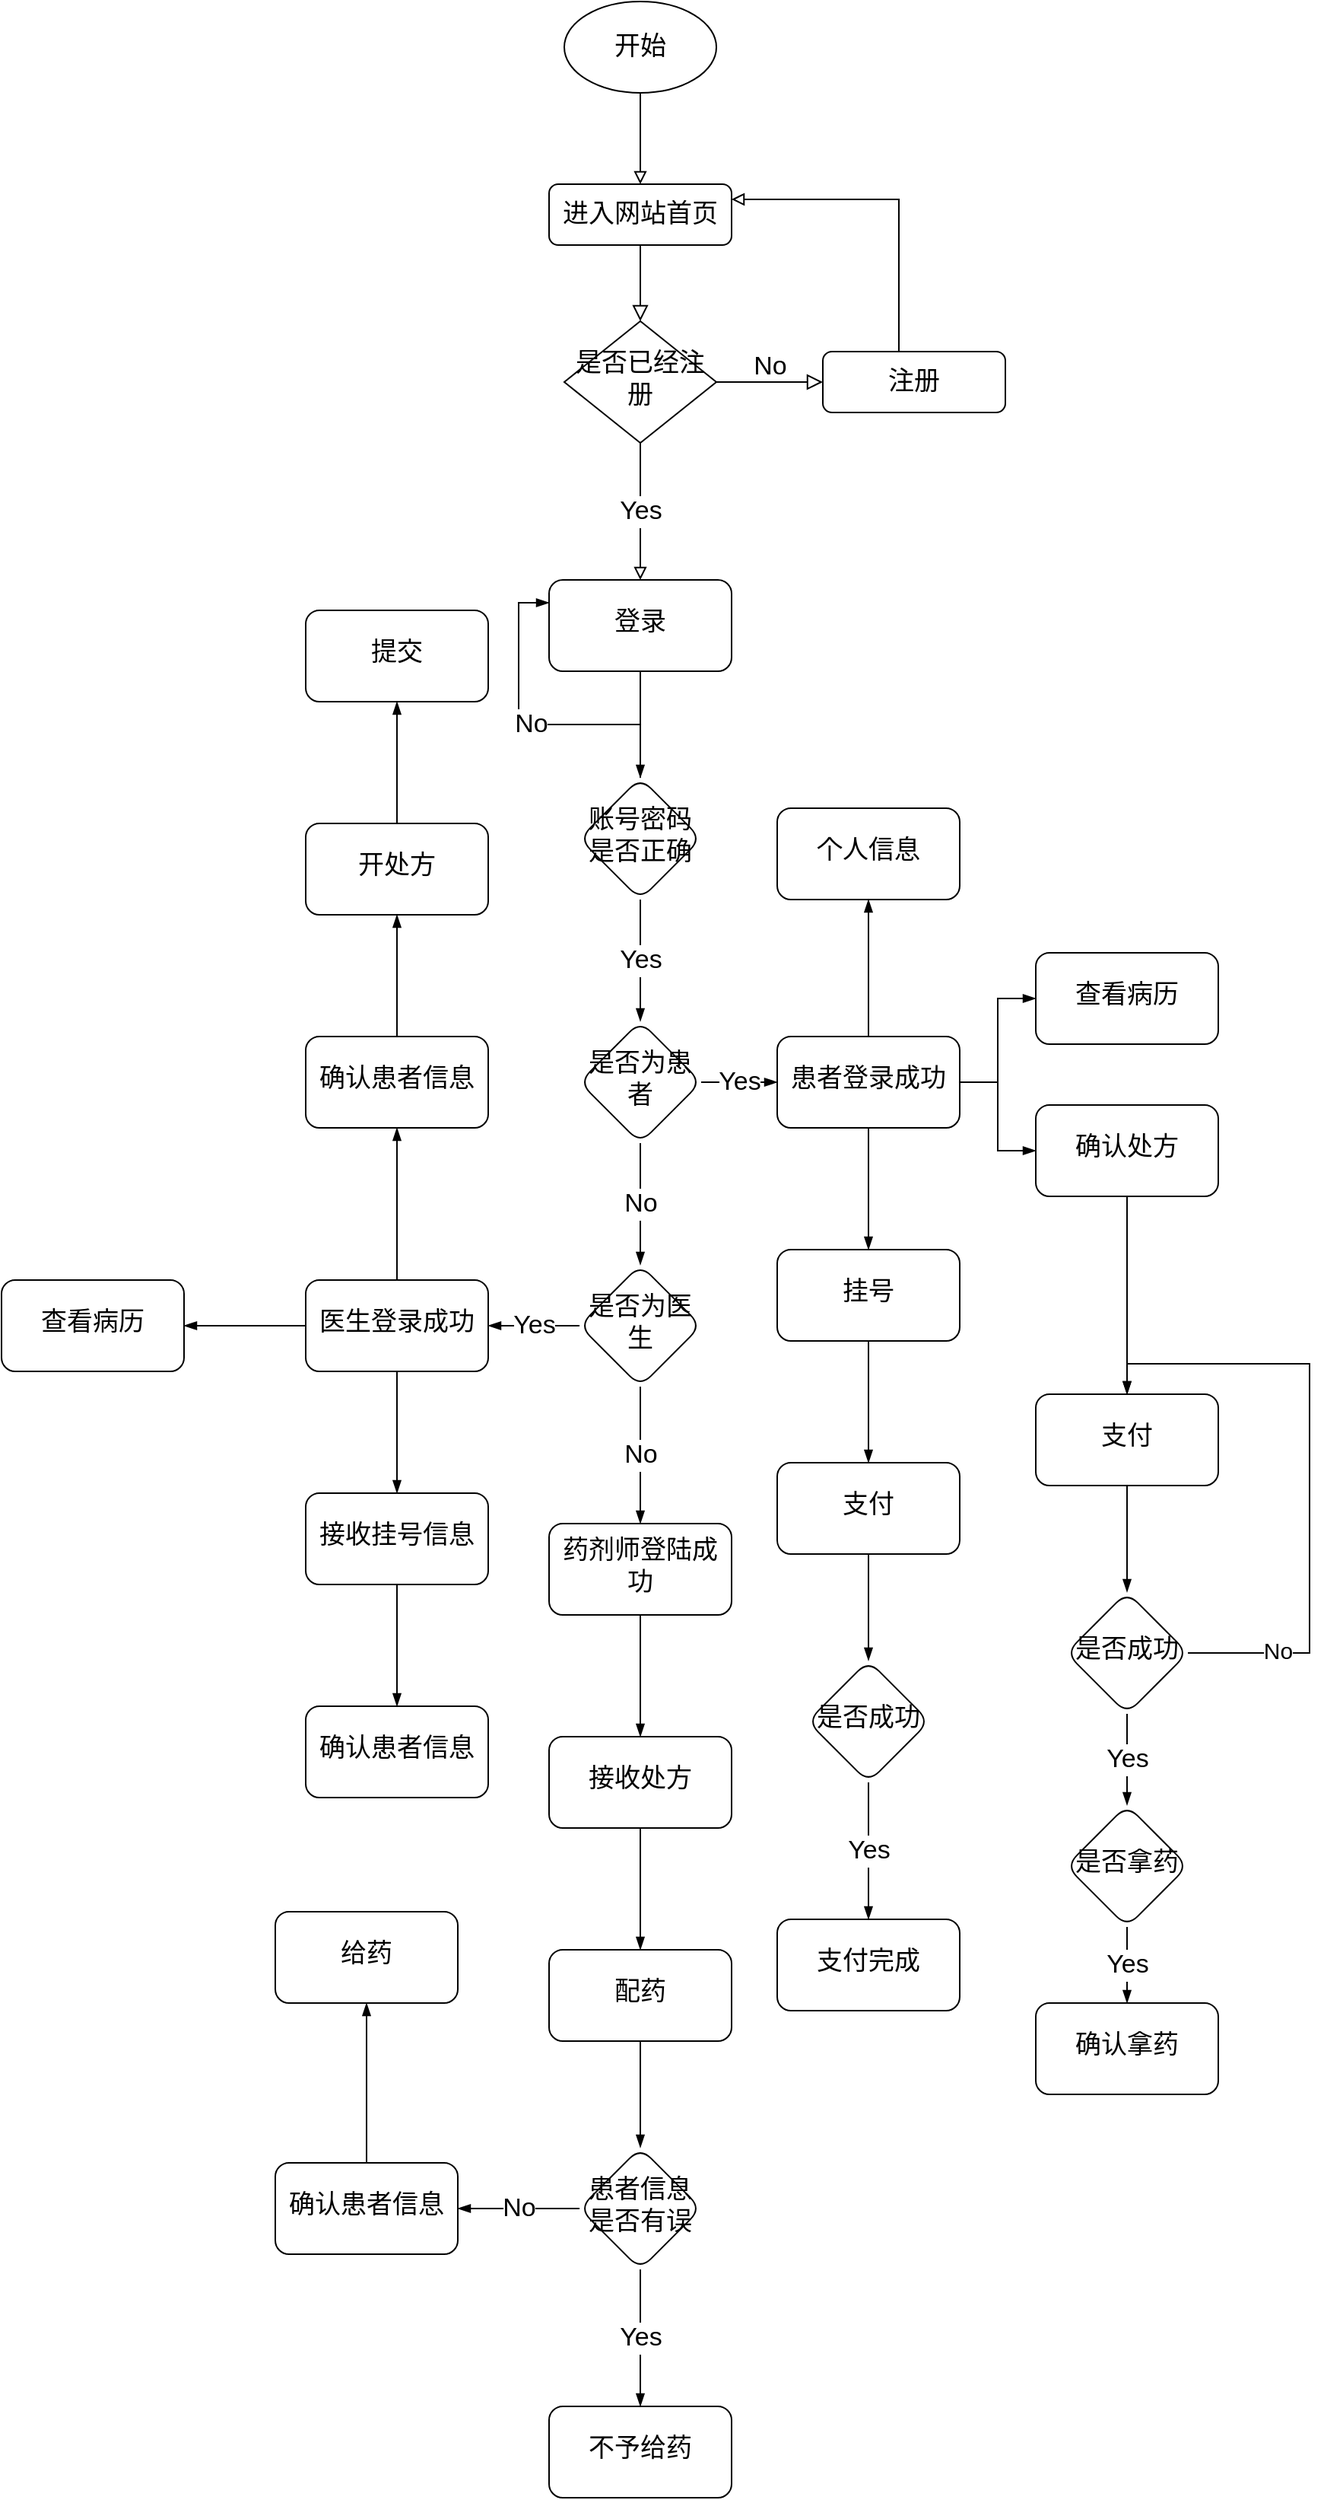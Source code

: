 <mxfile version="17.5.0" type="github" pages="2">
  <diagram id="C5RBs43oDa-KdzZeNtuy" name="Page-1">
    <mxGraphModel dx="2807" dy="2247" grid="1" gridSize="10" guides="1" tooltips="1" connect="1" arrows="1" fold="1" page="1" pageScale="1" pageWidth="827" pageHeight="1169" math="0" shadow="0">
      <root>
        <mxCell id="WIyWlLk6GJQsqaUBKTNV-0" />
        <mxCell id="WIyWlLk6GJQsqaUBKTNV-1" parent="WIyWlLk6GJQsqaUBKTNV-0" />
        <mxCell id="WIyWlLk6GJQsqaUBKTNV-2" value="" style="rounded=0;html=1;jettySize=auto;orthogonalLoop=1;fontSize=17;endArrow=block;endFill=0;endSize=8;strokeWidth=1;shadow=0;labelBackgroundColor=none;edgeStyle=orthogonalEdgeStyle;" parent="WIyWlLk6GJQsqaUBKTNV-1" source="WIyWlLk6GJQsqaUBKTNV-3" target="WIyWlLk6GJQsqaUBKTNV-6" edge="1">
          <mxGeometry relative="1" as="geometry" />
        </mxCell>
        <mxCell id="WIyWlLk6GJQsqaUBKTNV-3" value="进入网站首页" style="rounded=1;whiteSpace=wrap;html=1;fontSize=17;glass=0;strokeWidth=1;shadow=0;" parent="WIyWlLk6GJQsqaUBKTNV-1" vertex="1">
          <mxGeometry x="160" y="80" width="120" height="40" as="geometry" />
        </mxCell>
        <mxCell id="WIyWlLk6GJQsqaUBKTNV-5" value="No" style="edgeStyle=orthogonalEdgeStyle;rounded=0;html=1;jettySize=auto;orthogonalLoop=1;fontSize=17;endArrow=block;endFill=0;endSize=8;strokeWidth=1;shadow=0;labelBackgroundColor=none;" parent="WIyWlLk6GJQsqaUBKTNV-1" source="WIyWlLk6GJQsqaUBKTNV-6" target="WIyWlLk6GJQsqaUBKTNV-7" edge="1">
          <mxGeometry y="10" relative="1" as="geometry">
            <mxPoint as="offset" />
          </mxGeometry>
        </mxCell>
        <mxCell id="nHo4GdVra1B7AHpy1X5v-4" value="Yes" style="edgeStyle=orthogonalEdgeStyle;rounded=0;orthogonalLoop=1;jettySize=auto;html=1;endArrow=block;endFill=0;fontSize=17;" parent="WIyWlLk6GJQsqaUBKTNV-1" source="WIyWlLk6GJQsqaUBKTNV-6" target="nHo4GdVra1B7AHpy1X5v-3" edge="1">
          <mxGeometry relative="1" as="geometry" />
        </mxCell>
        <mxCell id="WIyWlLk6GJQsqaUBKTNV-6" value="是否已经注册" style="rhombus;whiteSpace=wrap;html=1;shadow=0;fontFamily=Helvetica;fontSize=17;align=center;strokeWidth=1;spacing=6;spacingTop=-4;" parent="WIyWlLk6GJQsqaUBKTNV-1" vertex="1">
          <mxGeometry x="170" y="170" width="100" height="80" as="geometry" />
        </mxCell>
        <mxCell id="nHo4GdVra1B7AHpy1X5v-2" style="edgeStyle=orthogonalEdgeStyle;rounded=0;orthogonalLoop=1;jettySize=auto;html=1;entryX=1;entryY=0.25;entryDx=0;entryDy=0;endArrow=block;endFill=0;fontSize=17;" parent="WIyWlLk6GJQsqaUBKTNV-1" source="WIyWlLk6GJQsqaUBKTNV-7" target="WIyWlLk6GJQsqaUBKTNV-3" edge="1">
          <mxGeometry relative="1" as="geometry">
            <Array as="points">
              <mxPoint x="390" y="90" />
            </Array>
          </mxGeometry>
        </mxCell>
        <mxCell id="WIyWlLk6GJQsqaUBKTNV-7" value="注册" style="rounded=1;whiteSpace=wrap;html=1;fontSize=17;glass=0;strokeWidth=1;shadow=0;" parent="WIyWlLk6GJQsqaUBKTNV-1" vertex="1">
          <mxGeometry x="340" y="190" width="120" height="40" as="geometry" />
        </mxCell>
        <mxCell id="nHo4GdVra1B7AHpy1X5v-1" style="edgeStyle=orthogonalEdgeStyle;rounded=0;orthogonalLoop=1;jettySize=auto;html=1;entryX=0.5;entryY=0;entryDx=0;entryDy=0;endArrow=block;endFill=0;fontSize=17;" parent="WIyWlLk6GJQsqaUBKTNV-1" source="nHo4GdVra1B7AHpy1X5v-0" target="WIyWlLk6GJQsqaUBKTNV-3" edge="1">
          <mxGeometry relative="1" as="geometry" />
        </mxCell>
        <mxCell id="nHo4GdVra1B7AHpy1X5v-0" value="开始" style="ellipse;whiteSpace=wrap;html=1;fontSize=17;" parent="WIyWlLk6GJQsqaUBKTNV-1" vertex="1">
          <mxGeometry x="170" y="-40" width="100" height="60" as="geometry" />
        </mxCell>
        <mxCell id="nHo4GdVra1B7AHpy1X5v-29" value="" style="edgeStyle=orthogonalEdgeStyle;rounded=0;orthogonalLoop=1;jettySize=auto;html=1;endArrow=blockThin;endFill=1;fontSize=17;" parent="WIyWlLk6GJQsqaUBKTNV-1" source="nHo4GdVra1B7AHpy1X5v-3" target="nHo4GdVra1B7AHpy1X5v-28" edge="1">
          <mxGeometry relative="1" as="geometry" />
        </mxCell>
        <mxCell id="nHo4GdVra1B7AHpy1X5v-3" value="登录" style="rounded=1;whiteSpace=wrap;html=1;shadow=0;strokeWidth=1;spacing=6;spacingTop=-4;fontSize=17;" parent="WIyWlLk6GJQsqaUBKTNV-1" vertex="1">
          <mxGeometry x="160" y="340" width="120" height="60" as="geometry" />
        </mxCell>
        <mxCell id="nHo4GdVra1B7AHpy1X5v-14" value="Yes" style="edgeStyle=orthogonalEdgeStyle;rounded=0;orthogonalLoop=1;jettySize=auto;html=1;endArrow=blockThin;endFill=1;fontSize=17;" parent="WIyWlLk6GJQsqaUBKTNV-1" source="nHo4GdVra1B7AHpy1X5v-9" target="nHo4GdVra1B7AHpy1X5v-13" edge="1">
          <mxGeometry relative="1" as="geometry" />
        </mxCell>
        <mxCell id="nHo4GdVra1B7AHpy1X5v-16" value="No" style="edgeStyle=orthogonalEdgeStyle;rounded=0;orthogonalLoop=1;jettySize=auto;html=1;endArrow=blockThin;endFill=1;fontSize=17;" parent="WIyWlLk6GJQsqaUBKTNV-1" source="nHo4GdVra1B7AHpy1X5v-9" target="nHo4GdVra1B7AHpy1X5v-15" edge="1">
          <mxGeometry relative="1" as="geometry" />
        </mxCell>
        <mxCell id="nHo4GdVra1B7AHpy1X5v-9" value="是否为患者" style="rhombus;whiteSpace=wrap;html=1;rounded=1;shadow=0;strokeWidth=1;spacing=6;spacingTop=-4;fontSize=17;" parent="WIyWlLk6GJQsqaUBKTNV-1" vertex="1">
          <mxGeometry x="180" y="630" width="80" height="80" as="geometry" />
        </mxCell>
        <mxCell id="nHo4GdVra1B7AHpy1X5v-44" value="" style="edgeStyle=orthogonalEdgeStyle;rounded=0;orthogonalLoop=1;jettySize=auto;html=1;endArrow=blockThin;endFill=1;fontSize=17;" parent="WIyWlLk6GJQsqaUBKTNV-1" source="nHo4GdVra1B7AHpy1X5v-13" target="nHo4GdVra1B7AHpy1X5v-43" edge="1">
          <mxGeometry relative="1" as="geometry" />
        </mxCell>
        <mxCell id="nHo4GdVra1B7AHpy1X5v-46" value="" style="edgeStyle=orthogonalEdgeStyle;rounded=0;orthogonalLoop=1;jettySize=auto;html=1;endArrow=blockThin;endFill=1;fontSize=17;" parent="WIyWlLk6GJQsqaUBKTNV-1" source="nHo4GdVra1B7AHpy1X5v-13" target="nHo4GdVra1B7AHpy1X5v-45" edge="1">
          <mxGeometry relative="1" as="geometry" />
        </mxCell>
        <mxCell id="nHo4GdVra1B7AHpy1X5v-48" value="" style="edgeStyle=orthogonalEdgeStyle;rounded=0;orthogonalLoop=1;jettySize=auto;html=1;endArrow=blockThin;endFill=1;fontSize=17;" parent="WIyWlLk6GJQsqaUBKTNV-1" source="nHo4GdVra1B7AHpy1X5v-13" target="nHo4GdVra1B7AHpy1X5v-47" edge="1">
          <mxGeometry relative="1" as="geometry" />
        </mxCell>
        <mxCell id="nHo4GdVra1B7AHpy1X5v-80" value="" style="edgeStyle=orthogonalEdgeStyle;rounded=0;orthogonalLoop=1;jettySize=auto;html=1;endArrow=blockThin;endFill=1;fontSize=17;" parent="WIyWlLk6GJQsqaUBKTNV-1" source="nHo4GdVra1B7AHpy1X5v-13" target="nHo4GdVra1B7AHpy1X5v-79" edge="1">
          <mxGeometry relative="1" as="geometry" />
        </mxCell>
        <mxCell id="nHo4GdVra1B7AHpy1X5v-13" value="患者登录成功" style="whiteSpace=wrap;html=1;rounded=1;shadow=0;strokeWidth=1;spacing=6;spacingTop=-4;fontSize=17;" parent="WIyWlLk6GJQsqaUBKTNV-1" vertex="1">
          <mxGeometry x="310" y="640" width="120" height="60" as="geometry" />
        </mxCell>
        <mxCell id="nHo4GdVra1B7AHpy1X5v-18" value="Yes" style="edgeStyle=orthogonalEdgeStyle;rounded=0;orthogonalLoop=1;jettySize=auto;html=1;endArrow=blockThin;endFill=1;fontSize=17;" parent="WIyWlLk6GJQsqaUBKTNV-1" source="nHo4GdVra1B7AHpy1X5v-15" target="nHo4GdVra1B7AHpy1X5v-17" edge="1">
          <mxGeometry relative="1" as="geometry" />
        </mxCell>
        <mxCell id="nHo4GdVra1B7AHpy1X5v-27" value="No" style="edgeStyle=orthogonalEdgeStyle;rounded=0;orthogonalLoop=1;jettySize=auto;html=1;endArrow=blockThin;endFill=1;fontSize=17;" parent="WIyWlLk6GJQsqaUBKTNV-1" source="nHo4GdVra1B7AHpy1X5v-15" target="nHo4GdVra1B7AHpy1X5v-26" edge="1">
          <mxGeometry relative="1" as="geometry" />
        </mxCell>
        <mxCell id="nHo4GdVra1B7AHpy1X5v-15" value="是否为医生" style="rhombus;whiteSpace=wrap;html=1;rounded=1;shadow=0;strokeWidth=1;spacing=6;spacingTop=-4;fontSize=17;" parent="WIyWlLk6GJQsqaUBKTNV-1" vertex="1">
          <mxGeometry x="180" y="790" width="80" height="80" as="geometry" />
        </mxCell>
        <mxCell id="nHo4GdVra1B7AHpy1X5v-52" value="" style="edgeStyle=orthogonalEdgeStyle;rounded=0;orthogonalLoop=1;jettySize=auto;html=1;endArrow=blockThin;endFill=1;fontSize=17;" parent="WIyWlLk6GJQsqaUBKTNV-1" source="nHo4GdVra1B7AHpy1X5v-17" target="nHo4GdVra1B7AHpy1X5v-51" edge="1">
          <mxGeometry relative="1" as="geometry" />
        </mxCell>
        <mxCell id="nHo4GdVra1B7AHpy1X5v-60" value="" style="edgeStyle=orthogonalEdgeStyle;rounded=0;orthogonalLoop=1;jettySize=auto;html=1;endArrow=blockThin;endFill=1;fontSize=17;" parent="WIyWlLk6GJQsqaUBKTNV-1" source="nHo4GdVra1B7AHpy1X5v-17" target="nHo4GdVra1B7AHpy1X5v-59" edge="1">
          <mxGeometry relative="1" as="geometry" />
        </mxCell>
        <mxCell id="nHo4GdVra1B7AHpy1X5v-65" style="edgeStyle=orthogonalEdgeStyle;rounded=0;orthogonalLoop=1;jettySize=auto;html=1;endArrow=blockThin;endFill=1;fontSize=17;" parent="WIyWlLk6GJQsqaUBKTNV-1" source="nHo4GdVra1B7AHpy1X5v-17" target="nHo4GdVra1B7AHpy1X5v-61" edge="1">
          <mxGeometry relative="1" as="geometry" />
        </mxCell>
        <mxCell id="nHo4GdVra1B7AHpy1X5v-17" value="医生登录成功" style="whiteSpace=wrap;html=1;rounded=1;shadow=0;strokeWidth=1;spacing=6;spacingTop=-4;fontSize=17;" parent="WIyWlLk6GJQsqaUBKTNV-1" vertex="1">
          <mxGeometry y="800" width="120" height="60" as="geometry" />
        </mxCell>
        <mxCell id="nHo4GdVra1B7AHpy1X5v-56" value="" style="edgeStyle=orthogonalEdgeStyle;rounded=0;orthogonalLoop=1;jettySize=auto;html=1;endArrow=blockThin;endFill=1;fontSize=17;" parent="WIyWlLk6GJQsqaUBKTNV-1" source="nHo4GdVra1B7AHpy1X5v-26" target="nHo4GdVra1B7AHpy1X5v-55" edge="1">
          <mxGeometry relative="1" as="geometry" />
        </mxCell>
        <mxCell id="nHo4GdVra1B7AHpy1X5v-26" value="药剂师登陆成功" style="whiteSpace=wrap;html=1;rounded=1;shadow=0;strokeWidth=1;spacing=6;spacingTop=-4;fontSize=17;" parent="WIyWlLk6GJQsqaUBKTNV-1" vertex="1">
          <mxGeometry x="160" y="960" width="120" height="60" as="geometry" />
        </mxCell>
        <mxCell id="nHo4GdVra1B7AHpy1X5v-30" value="Yes" style="edgeStyle=orthogonalEdgeStyle;rounded=0;orthogonalLoop=1;jettySize=auto;html=1;entryX=0.5;entryY=0;entryDx=0;entryDy=0;endArrow=blockThin;endFill=1;fontSize=17;" parent="WIyWlLk6GJQsqaUBKTNV-1" source="nHo4GdVra1B7AHpy1X5v-28" target="nHo4GdVra1B7AHpy1X5v-9" edge="1">
          <mxGeometry relative="1" as="geometry" />
        </mxCell>
        <mxCell id="nHo4GdVra1B7AHpy1X5v-31" value="No" style="edgeStyle=orthogonalEdgeStyle;rounded=0;orthogonalLoop=1;jettySize=auto;html=1;entryX=0;entryY=0.25;entryDx=0;entryDy=0;endArrow=blockThin;endFill=1;fontSize=17;" parent="WIyWlLk6GJQsqaUBKTNV-1" source="nHo4GdVra1B7AHpy1X5v-28" target="nHo4GdVra1B7AHpy1X5v-3" edge="1">
          <mxGeometry relative="1" as="geometry" />
        </mxCell>
        <mxCell id="nHo4GdVra1B7AHpy1X5v-28" value="账号密码是否正确" style="rhombus;whiteSpace=wrap;html=1;rounded=1;shadow=0;strokeWidth=1;spacing=6;spacingTop=-4;fontSize=17;" parent="WIyWlLk6GJQsqaUBKTNV-1" vertex="1">
          <mxGeometry x="180" y="470" width="80" height="80" as="geometry" />
        </mxCell>
        <mxCell id="nHo4GdVra1B7AHpy1X5v-78" value="" style="edgeStyle=orthogonalEdgeStyle;rounded=0;orthogonalLoop=1;jettySize=auto;html=1;endArrow=blockThin;endFill=1;fontSize=17;" parent="WIyWlLk6GJQsqaUBKTNV-1" source="nHo4GdVra1B7AHpy1X5v-43" target="nHo4GdVra1B7AHpy1X5v-77" edge="1">
          <mxGeometry relative="1" as="geometry" />
        </mxCell>
        <mxCell id="nHo4GdVra1B7AHpy1X5v-43" value="挂号" style="whiteSpace=wrap;html=1;rounded=1;shadow=0;strokeWidth=1;spacing=6;spacingTop=-4;fontSize=17;" parent="WIyWlLk6GJQsqaUBKTNV-1" vertex="1">
          <mxGeometry x="310" y="780" width="120" height="60" as="geometry" />
        </mxCell>
        <mxCell id="nHo4GdVra1B7AHpy1X5v-45" value="个人信息" style="whiteSpace=wrap;html=1;rounded=1;shadow=0;strokeWidth=1;spacing=6;spacingTop=-4;fontSize=17;" parent="WIyWlLk6GJQsqaUBKTNV-1" vertex="1">
          <mxGeometry x="310" y="490" width="120" height="60" as="geometry" />
        </mxCell>
        <mxCell id="nHo4GdVra1B7AHpy1X5v-47" value="查看病历" style="whiteSpace=wrap;html=1;rounded=1;shadow=0;strokeWidth=1;spacing=6;spacingTop=-4;fontSize=17;" parent="WIyWlLk6GJQsqaUBKTNV-1" vertex="1">
          <mxGeometry x="480" y="585" width="120" height="60" as="geometry" />
        </mxCell>
        <mxCell id="nHo4GdVra1B7AHpy1X5v-68" value="" style="edgeStyle=orthogonalEdgeStyle;rounded=0;orthogonalLoop=1;jettySize=auto;html=1;endArrow=blockThin;endFill=1;fontSize=17;" parent="WIyWlLk6GJQsqaUBKTNV-1" source="nHo4GdVra1B7AHpy1X5v-49" target="nHo4GdVra1B7AHpy1X5v-67" edge="1">
          <mxGeometry relative="1" as="geometry" />
        </mxCell>
        <mxCell id="nHo4GdVra1B7AHpy1X5v-49" value="开处方" style="whiteSpace=wrap;html=1;rounded=1;shadow=0;strokeWidth=1;spacing=6;spacingTop=-4;fontSize=17;" parent="WIyWlLk6GJQsqaUBKTNV-1" vertex="1">
          <mxGeometry y="500" width="120" height="60" as="geometry" />
        </mxCell>
        <mxCell id="nHo4GdVra1B7AHpy1X5v-51" value="查看病历" style="whiteSpace=wrap;html=1;rounded=1;shadow=0;strokeWidth=1;spacing=6;spacingTop=-4;fontSize=17;" parent="WIyWlLk6GJQsqaUBKTNV-1" vertex="1">
          <mxGeometry x="-200" y="800" width="120" height="60" as="geometry" />
        </mxCell>
        <mxCell id="nHo4GdVra1B7AHpy1X5v-58" value="" style="edgeStyle=orthogonalEdgeStyle;rounded=0;orthogonalLoop=1;jettySize=auto;html=1;endArrow=blockThin;endFill=1;fontSize=17;" parent="WIyWlLk6GJQsqaUBKTNV-1" source="nHo4GdVra1B7AHpy1X5v-55" target="nHo4GdVra1B7AHpy1X5v-57" edge="1">
          <mxGeometry relative="1" as="geometry" />
        </mxCell>
        <mxCell id="nHo4GdVra1B7AHpy1X5v-55" value="接收处方" style="whiteSpace=wrap;html=1;rounded=1;shadow=0;strokeWidth=1;spacing=6;spacingTop=-4;fontSize=17;" parent="WIyWlLk6GJQsqaUBKTNV-1" vertex="1">
          <mxGeometry x="160" y="1100" width="120" height="60" as="geometry" />
        </mxCell>
        <mxCell id="nHo4GdVra1B7AHpy1X5v-72" value="" style="edgeStyle=orthogonalEdgeStyle;rounded=0;orthogonalLoop=1;jettySize=auto;html=1;endArrow=blockThin;endFill=1;fontSize=17;" parent="WIyWlLk6GJQsqaUBKTNV-1" source="nHo4GdVra1B7AHpy1X5v-57" target="nHo4GdVra1B7AHpy1X5v-71" edge="1">
          <mxGeometry relative="1" as="geometry" />
        </mxCell>
        <mxCell id="nHo4GdVra1B7AHpy1X5v-57" value="配药" style="whiteSpace=wrap;html=1;rounded=1;shadow=0;strokeWidth=1;spacing=6;spacingTop=-4;fontSize=17;" parent="WIyWlLk6GJQsqaUBKTNV-1" vertex="1">
          <mxGeometry x="160" y="1240" width="120" height="60" as="geometry" />
        </mxCell>
        <mxCell id="nHo4GdVra1B7AHpy1X5v-64" value="" style="edgeStyle=orthogonalEdgeStyle;rounded=0;orthogonalLoop=1;jettySize=auto;html=1;endArrow=blockThin;endFill=1;fontSize=17;" parent="WIyWlLk6GJQsqaUBKTNV-1" source="nHo4GdVra1B7AHpy1X5v-59" target="nHo4GdVra1B7AHpy1X5v-63" edge="1">
          <mxGeometry relative="1" as="geometry" />
        </mxCell>
        <mxCell id="nHo4GdVra1B7AHpy1X5v-59" value="接收挂号信息" style="whiteSpace=wrap;html=1;rounded=1;shadow=0;strokeWidth=1;spacing=6;spacingTop=-4;fontSize=17;" parent="WIyWlLk6GJQsqaUBKTNV-1" vertex="1">
          <mxGeometry y="940" width="120" height="60" as="geometry" />
        </mxCell>
        <mxCell id="nHo4GdVra1B7AHpy1X5v-66" style="edgeStyle=orthogonalEdgeStyle;rounded=0;orthogonalLoop=1;jettySize=auto;html=1;entryX=0.5;entryY=1;entryDx=0;entryDy=0;endArrow=blockThin;endFill=1;fontSize=17;" parent="WIyWlLk6GJQsqaUBKTNV-1" source="nHo4GdVra1B7AHpy1X5v-61" target="nHo4GdVra1B7AHpy1X5v-49" edge="1">
          <mxGeometry relative="1" as="geometry" />
        </mxCell>
        <mxCell id="nHo4GdVra1B7AHpy1X5v-61" value="确认患者信息" style="whiteSpace=wrap;html=1;rounded=1;shadow=0;strokeWidth=1;spacing=6;spacingTop=-4;fontSize=17;" parent="WIyWlLk6GJQsqaUBKTNV-1" vertex="1">
          <mxGeometry y="640" width="120" height="60" as="geometry" />
        </mxCell>
        <mxCell id="nHo4GdVra1B7AHpy1X5v-63" value="确认患者信息" style="whiteSpace=wrap;html=1;rounded=1;shadow=0;strokeWidth=1;spacing=6;spacingTop=-4;fontSize=17;" parent="WIyWlLk6GJQsqaUBKTNV-1" vertex="1">
          <mxGeometry y="1080" width="120" height="60" as="geometry" />
        </mxCell>
        <mxCell id="nHo4GdVra1B7AHpy1X5v-67" value="提交" style="whiteSpace=wrap;html=1;rounded=1;shadow=0;strokeWidth=1;spacing=6;spacingTop=-4;fontSize=17;" parent="WIyWlLk6GJQsqaUBKTNV-1" vertex="1">
          <mxGeometry y="360" width="120" height="60" as="geometry" />
        </mxCell>
        <mxCell id="nHo4GdVra1B7AHpy1X5v-74" value="No" style="edgeStyle=orthogonalEdgeStyle;rounded=0;orthogonalLoop=1;jettySize=auto;html=1;endArrow=blockThin;endFill=1;fontSize=17;" parent="WIyWlLk6GJQsqaUBKTNV-1" source="nHo4GdVra1B7AHpy1X5v-71" target="nHo4GdVra1B7AHpy1X5v-73" edge="1">
          <mxGeometry relative="1" as="geometry" />
        </mxCell>
        <mxCell id="nHo4GdVra1B7AHpy1X5v-76" value="Yes" style="edgeStyle=orthogonalEdgeStyle;rounded=0;orthogonalLoop=1;jettySize=auto;html=1;endArrow=blockThin;endFill=1;fontSize=17;" parent="WIyWlLk6GJQsqaUBKTNV-1" source="nHo4GdVra1B7AHpy1X5v-71" target="nHo4GdVra1B7AHpy1X5v-75" edge="1">
          <mxGeometry relative="1" as="geometry" />
        </mxCell>
        <mxCell id="nHo4GdVra1B7AHpy1X5v-71" value="患者信息是否有误" style="rhombus;whiteSpace=wrap;html=1;rounded=1;shadow=0;strokeWidth=1;spacing=6;spacingTop=-4;fontSize=17;" parent="WIyWlLk6GJQsqaUBKTNV-1" vertex="1">
          <mxGeometry x="180" y="1370" width="80" height="80" as="geometry" />
        </mxCell>
        <mxCell id="nHo4GdVra1B7AHpy1X5v-99" value="" style="edgeStyle=orthogonalEdgeStyle;rounded=0;orthogonalLoop=1;jettySize=auto;html=1;endArrow=blockThin;endFill=1;fontSize=17;" parent="WIyWlLk6GJQsqaUBKTNV-1" source="nHo4GdVra1B7AHpy1X5v-73" target="nHo4GdVra1B7AHpy1X5v-98" edge="1">
          <mxGeometry relative="1" as="geometry" />
        </mxCell>
        <mxCell id="nHo4GdVra1B7AHpy1X5v-73" value="确认患者信息" style="whiteSpace=wrap;html=1;rounded=1;shadow=0;strokeWidth=1;spacing=6;spacingTop=-4;fontSize=17;" parent="WIyWlLk6GJQsqaUBKTNV-1" vertex="1">
          <mxGeometry x="-20" y="1380" width="120" height="60" as="geometry" />
        </mxCell>
        <mxCell id="nHo4GdVra1B7AHpy1X5v-75" value="不予给药" style="whiteSpace=wrap;html=1;rounded=1;shadow=0;strokeWidth=1;spacing=6;spacingTop=-4;fontSize=17;" parent="WIyWlLk6GJQsqaUBKTNV-1" vertex="1">
          <mxGeometry x="160" y="1540" width="120" height="60" as="geometry" />
        </mxCell>
        <mxCell id="nHo4GdVra1B7AHpy1X5v-95" value="" style="edgeStyle=orthogonalEdgeStyle;rounded=0;orthogonalLoop=1;jettySize=auto;html=1;endArrow=blockThin;endFill=1;fontSize=17;" parent="WIyWlLk6GJQsqaUBKTNV-1" source="nHo4GdVra1B7AHpy1X5v-77" target="nHo4GdVra1B7AHpy1X5v-94" edge="1">
          <mxGeometry relative="1" as="geometry" />
        </mxCell>
        <mxCell id="nHo4GdVra1B7AHpy1X5v-77" value="支付" style="whiteSpace=wrap;html=1;rounded=1;shadow=0;strokeWidth=1;spacing=6;spacingTop=-4;fontSize=17;" parent="WIyWlLk6GJQsqaUBKTNV-1" vertex="1">
          <mxGeometry x="310" y="920" width="120" height="60" as="geometry" />
        </mxCell>
        <mxCell id="nHo4GdVra1B7AHpy1X5v-82" value="" style="edgeStyle=orthogonalEdgeStyle;rounded=0;orthogonalLoop=1;jettySize=auto;html=1;endArrow=blockThin;endFill=1;fontSize=17;" parent="WIyWlLk6GJQsqaUBKTNV-1" source="nHo4GdVra1B7AHpy1X5v-79" target="nHo4GdVra1B7AHpy1X5v-81" edge="1">
          <mxGeometry relative="1" as="geometry" />
        </mxCell>
        <mxCell id="nHo4GdVra1B7AHpy1X5v-79" value="确认处方" style="whiteSpace=wrap;html=1;rounded=1;shadow=0;strokeWidth=1;spacing=6;spacingTop=-4;fontSize=17;" parent="WIyWlLk6GJQsqaUBKTNV-1" vertex="1">
          <mxGeometry x="480" y="685" width="120" height="60" as="geometry" />
        </mxCell>
        <mxCell id="nHo4GdVra1B7AHpy1X5v-86" value="" style="edgeStyle=orthogonalEdgeStyle;rounded=0;orthogonalLoop=1;jettySize=auto;html=1;endArrow=blockThin;endFill=1;fontSize=17;" parent="WIyWlLk6GJQsqaUBKTNV-1" source="nHo4GdVra1B7AHpy1X5v-81" target="nHo4GdVra1B7AHpy1X5v-85" edge="1">
          <mxGeometry relative="1" as="geometry" />
        </mxCell>
        <mxCell id="nHo4GdVra1B7AHpy1X5v-81" value="支付" style="whiteSpace=wrap;html=1;rounded=1;shadow=0;strokeWidth=1;spacing=6;spacingTop=-4;fontSize=17;" parent="WIyWlLk6GJQsqaUBKTNV-1" vertex="1">
          <mxGeometry x="480" y="875" width="120" height="60" as="geometry" />
        </mxCell>
        <mxCell id="nHo4GdVra1B7AHpy1X5v-90" value="Yes" style="edgeStyle=orthogonalEdgeStyle;rounded=0;orthogonalLoop=1;jettySize=auto;html=1;endArrow=blockThin;endFill=1;fontSize=17;" parent="WIyWlLk6GJQsqaUBKTNV-1" source="nHo4GdVra1B7AHpy1X5v-85" target="nHo4GdVra1B7AHpy1X5v-89" edge="1">
          <mxGeometry relative="1" as="geometry" />
        </mxCell>
        <mxCell id="nHo4GdVra1B7AHpy1X5v-93" style="edgeStyle=orthogonalEdgeStyle;rounded=0;orthogonalLoop=1;jettySize=auto;html=1;entryX=0.5;entryY=0;entryDx=0;entryDy=0;endArrow=blockThin;endFill=1;fontSize=17;" parent="WIyWlLk6GJQsqaUBKTNV-1" source="nHo4GdVra1B7AHpy1X5v-85" target="nHo4GdVra1B7AHpy1X5v-81" edge="1">
          <mxGeometry relative="1" as="geometry">
            <Array as="points">
              <mxPoint x="660" y="1045" />
              <mxPoint x="660" y="855" />
              <mxPoint x="540" y="855" />
            </Array>
          </mxGeometry>
        </mxCell>
        <mxCell id="k-ufSkDAuhYKzIkJG7bJ-3" value="No" style="edgeLabel;html=1;align=center;verticalAlign=middle;resizable=0;points=[];fontSize=15;" vertex="1" connectable="0" parent="nHo4GdVra1B7AHpy1X5v-93">
          <mxGeometry x="-0.712" y="2" relative="1" as="geometry">
            <mxPoint as="offset" />
          </mxGeometry>
        </mxCell>
        <mxCell id="nHo4GdVra1B7AHpy1X5v-85" value="是否成功" style="rhombus;whiteSpace=wrap;html=1;rounded=1;shadow=0;strokeWidth=1;spacing=6;spacingTop=-4;fontSize=17;" parent="WIyWlLk6GJQsqaUBKTNV-1" vertex="1">
          <mxGeometry x="500" y="1005" width="80" height="80" as="geometry" />
        </mxCell>
        <mxCell id="nHo4GdVra1B7AHpy1X5v-92" value="Yes" style="edgeStyle=orthogonalEdgeStyle;rounded=0;orthogonalLoop=1;jettySize=auto;html=1;endArrow=blockThin;endFill=1;fontSize=17;" parent="WIyWlLk6GJQsqaUBKTNV-1" source="nHo4GdVra1B7AHpy1X5v-89" target="nHo4GdVra1B7AHpy1X5v-91" edge="1">
          <mxGeometry relative="1" as="geometry" />
        </mxCell>
        <mxCell id="nHo4GdVra1B7AHpy1X5v-89" value="是否拿药" style="rhombus;whiteSpace=wrap;html=1;rounded=1;shadow=0;strokeWidth=1;spacing=6;spacingTop=-4;fontSize=17;" parent="WIyWlLk6GJQsqaUBKTNV-1" vertex="1">
          <mxGeometry x="500" y="1145" width="80" height="80" as="geometry" />
        </mxCell>
        <mxCell id="nHo4GdVra1B7AHpy1X5v-91" value="确认拿药" style="whiteSpace=wrap;html=1;rounded=1;shadow=0;strokeWidth=1;spacing=6;spacingTop=-4;fontSize=17;" parent="WIyWlLk6GJQsqaUBKTNV-1" vertex="1">
          <mxGeometry x="480" y="1275" width="120" height="60" as="geometry" />
        </mxCell>
        <mxCell id="nHo4GdVra1B7AHpy1X5v-97" value="Yes" style="edgeStyle=orthogonalEdgeStyle;rounded=0;orthogonalLoop=1;jettySize=auto;html=1;endArrow=blockThin;endFill=1;fontSize=17;" parent="WIyWlLk6GJQsqaUBKTNV-1" source="nHo4GdVra1B7AHpy1X5v-94" target="nHo4GdVra1B7AHpy1X5v-96" edge="1">
          <mxGeometry relative="1" as="geometry" />
        </mxCell>
        <mxCell id="nHo4GdVra1B7AHpy1X5v-94" value="是否成功" style="rhombus;whiteSpace=wrap;html=1;rounded=1;shadow=0;strokeWidth=1;spacing=6;spacingTop=-4;fontSize=17;" parent="WIyWlLk6GJQsqaUBKTNV-1" vertex="1">
          <mxGeometry x="330" y="1050" width="80" height="80" as="geometry" />
        </mxCell>
        <mxCell id="nHo4GdVra1B7AHpy1X5v-96" value="支付完成" style="whiteSpace=wrap;html=1;rounded=1;shadow=0;strokeWidth=1;spacing=6;spacingTop=-4;fontSize=17;" parent="WIyWlLk6GJQsqaUBKTNV-1" vertex="1">
          <mxGeometry x="310" y="1220" width="120" height="60" as="geometry" />
        </mxCell>
        <mxCell id="nHo4GdVra1B7AHpy1X5v-98" value="给药" style="whiteSpace=wrap;html=1;rounded=1;shadow=0;strokeWidth=1;spacing=6;spacingTop=-4;fontSize=17;" parent="WIyWlLk6GJQsqaUBKTNV-1" vertex="1">
          <mxGeometry x="-20" y="1215" width="120" height="60" as="geometry" />
        </mxCell>
      </root>
    </mxGraphModel>
  </diagram>
  <diagram id="d7Zbs6Xg_50fZpqmBbBa" name="第 2 页">
    <mxGraphModel dx="990" dy="539" grid="1" gridSize="10" guides="1" tooltips="1" connect="1" arrows="1" fold="1" page="1" pageScale="1" pageWidth="827" pageHeight="1169" math="0" shadow="0">
      <root>
        <mxCell id="0" />
        <mxCell id="1" parent="0" />
        <mxCell id="ljV6ruyWPCFyJ79GMd_b-3" value="" style="edgeStyle=orthogonalEdgeStyle;rounded=0;orthogonalLoop=1;jettySize=auto;html=1;endArrow=blockThin;endFill=1;fontSize=17;" parent="1" source="ljV6ruyWPCFyJ79GMd_b-1" target="ljV6ruyWPCFyJ79GMd_b-2" edge="1">
          <mxGeometry relative="1" as="geometry" />
        </mxCell>
        <mxCell id="ljV6ruyWPCFyJ79GMd_b-1" value="进入网站首页" style="rounded=1;whiteSpace=wrap;html=1;fontSize=16;glass=0;strokeWidth=1;shadow=0;" parent="1" vertex="1">
          <mxGeometry x="380" y="240" width="120" height="40" as="geometry" />
        </mxCell>
        <mxCell id="ljV6ruyWPCFyJ79GMd_b-5" value="" style="edgeStyle=orthogonalEdgeStyle;rounded=0;orthogonalLoop=1;jettySize=auto;html=1;endArrow=blockThin;endFill=1;fontSize=17;" parent="1" source="ljV6ruyWPCFyJ79GMd_b-2" target="ljV6ruyWPCFyJ79GMd_b-4" edge="1">
          <mxGeometry relative="1" as="geometry" />
        </mxCell>
        <mxCell id="ljV6ruyWPCFyJ79GMd_b-2" value="登录" style="whiteSpace=wrap;html=1;rounded=1;glass=0;strokeWidth=1;shadow=0;fontSize=16;" parent="1" vertex="1">
          <mxGeometry x="380" y="350" width="120" height="60" as="geometry" />
        </mxCell>
        <mxCell id="ljV6ruyWPCFyJ79GMd_b-7" value="" style="edgeStyle=orthogonalEdgeStyle;rounded=0;orthogonalLoop=1;jettySize=auto;html=1;endArrow=blockThin;endFill=1;fontSize=17;" parent="1" source="ljV6ruyWPCFyJ79GMd_b-4" target="ljV6ruyWPCFyJ79GMd_b-6" edge="1">
          <mxGeometry relative="1" as="geometry" />
        </mxCell>
        <mxCell id="ljV6ruyWPCFyJ79GMd_b-9" value="" style="edgeStyle=orthogonalEdgeStyle;rounded=0;orthogonalLoop=1;jettySize=auto;html=1;endArrow=blockThin;endFill=1;fontSize=17;" parent="1" source="ljV6ruyWPCFyJ79GMd_b-4" target="ljV6ruyWPCFyJ79GMd_b-8" edge="1">
          <mxGeometry relative="1" as="geometry" />
        </mxCell>
        <mxCell id="ljV6ruyWPCFyJ79GMd_b-11" value="" style="edgeStyle=orthogonalEdgeStyle;rounded=0;orthogonalLoop=1;jettySize=auto;html=1;endArrow=blockThin;endFill=1;fontSize=17;" parent="1" source="ljV6ruyWPCFyJ79GMd_b-4" target="ljV6ruyWPCFyJ79GMd_b-10" edge="1">
          <mxGeometry relative="1" as="geometry" />
        </mxCell>
        <mxCell id="ljV6ruyWPCFyJ79GMd_b-13" value="" style="edgeStyle=orthogonalEdgeStyle;rounded=0;orthogonalLoop=1;jettySize=auto;html=1;endArrow=blockThin;endFill=1;fontSize=17;" parent="1" source="ljV6ruyWPCFyJ79GMd_b-4" target="ljV6ruyWPCFyJ79GMd_b-12" edge="1">
          <mxGeometry relative="1" as="geometry" />
        </mxCell>
        <mxCell id="ljV6ruyWPCFyJ79GMd_b-4" value="进入网站后台" style="whiteSpace=wrap;html=1;rounded=1;glass=0;strokeWidth=1;shadow=0;fontSize=16;" parent="1" vertex="1">
          <mxGeometry x="380" y="490" width="120" height="60" as="geometry" />
        </mxCell>
        <mxCell id="ljV6ruyWPCFyJ79GMd_b-20" style="edgeStyle=orthogonalEdgeStyle;rounded=0;orthogonalLoop=1;jettySize=auto;html=1;entryX=0.5;entryY=0;entryDx=0;entryDy=0;endArrow=blockThin;endFill=1;fontSize=17;" parent="1" source="ljV6ruyWPCFyJ79GMd_b-6" target="ljV6ruyWPCFyJ79GMd_b-16" edge="1">
          <mxGeometry relative="1" as="geometry">
            <Array as="points">
              <mxPoint x="230" y="740" />
              <mxPoint x="440" y="740" />
            </Array>
          </mxGeometry>
        </mxCell>
        <mxCell id="ljV6ruyWPCFyJ79GMd_b-6" value="患者管理" style="whiteSpace=wrap;html=1;rounded=1;glass=0;strokeWidth=1;shadow=0;fontSize=16;" parent="1" vertex="1">
          <mxGeometry x="170" y="620" width="120" height="60" as="geometry" />
        </mxCell>
        <mxCell id="ljV6ruyWPCFyJ79GMd_b-17" value="" style="edgeStyle=orthogonalEdgeStyle;rounded=0;orthogonalLoop=1;jettySize=auto;html=1;endArrow=blockThin;endFill=1;fontSize=17;" parent="1" source="ljV6ruyWPCFyJ79GMd_b-8" target="ljV6ruyWPCFyJ79GMd_b-16" edge="1">
          <mxGeometry relative="1" as="geometry" />
        </mxCell>
        <mxCell id="ljV6ruyWPCFyJ79GMd_b-8" value="医生管理" style="whiteSpace=wrap;html=1;rounded=1;glass=0;strokeWidth=1;shadow=0;fontSize=16;" parent="1" vertex="1">
          <mxGeometry x="310" y="620" width="120" height="60" as="geometry" />
        </mxCell>
        <mxCell id="ljV6ruyWPCFyJ79GMd_b-18" style="edgeStyle=orthogonalEdgeStyle;rounded=0;orthogonalLoop=1;jettySize=auto;html=1;endArrow=blockThin;endFill=1;fontSize=17;" parent="1" source="ljV6ruyWPCFyJ79GMd_b-10" target="ljV6ruyWPCFyJ79GMd_b-16" edge="1">
          <mxGeometry relative="1" as="geometry" />
        </mxCell>
        <mxCell id="ljV6ruyWPCFyJ79GMd_b-10" value="药剂师管理" style="whiteSpace=wrap;html=1;rounded=1;glass=0;strokeWidth=1;shadow=0;fontSize=16;" parent="1" vertex="1">
          <mxGeometry x="450" y="620" width="120" height="60" as="geometry" />
        </mxCell>
        <mxCell id="ljV6ruyWPCFyJ79GMd_b-19" style="edgeStyle=orthogonalEdgeStyle;rounded=0;orthogonalLoop=1;jettySize=auto;html=1;endArrow=blockThin;endFill=1;fontSize=17;" parent="1" source="ljV6ruyWPCFyJ79GMd_b-12" target="ljV6ruyWPCFyJ79GMd_b-16" edge="1">
          <mxGeometry relative="1" as="geometry">
            <Array as="points">
              <mxPoint x="650" y="740" />
              <mxPoint x="440" y="740" />
            </Array>
          </mxGeometry>
        </mxCell>
        <mxCell id="ljV6ruyWPCFyJ79GMd_b-12" value="药品管理" style="whiteSpace=wrap;html=1;rounded=1;glass=0;strokeWidth=1;shadow=0;fontSize=16;" parent="1" vertex="1">
          <mxGeometry x="590" y="620" width="120" height="60" as="geometry" />
        </mxCell>
        <mxCell id="ljV6ruyWPCFyJ79GMd_b-16" value="结束" style="whiteSpace=wrap;html=1;rounded=1;glass=0;strokeWidth=1;shadow=0;fontSize=16;" parent="1" vertex="1">
          <mxGeometry x="380" y="800" width="120" height="60" as="geometry" />
        </mxCell>
      </root>
    </mxGraphModel>
  </diagram>
</mxfile>
